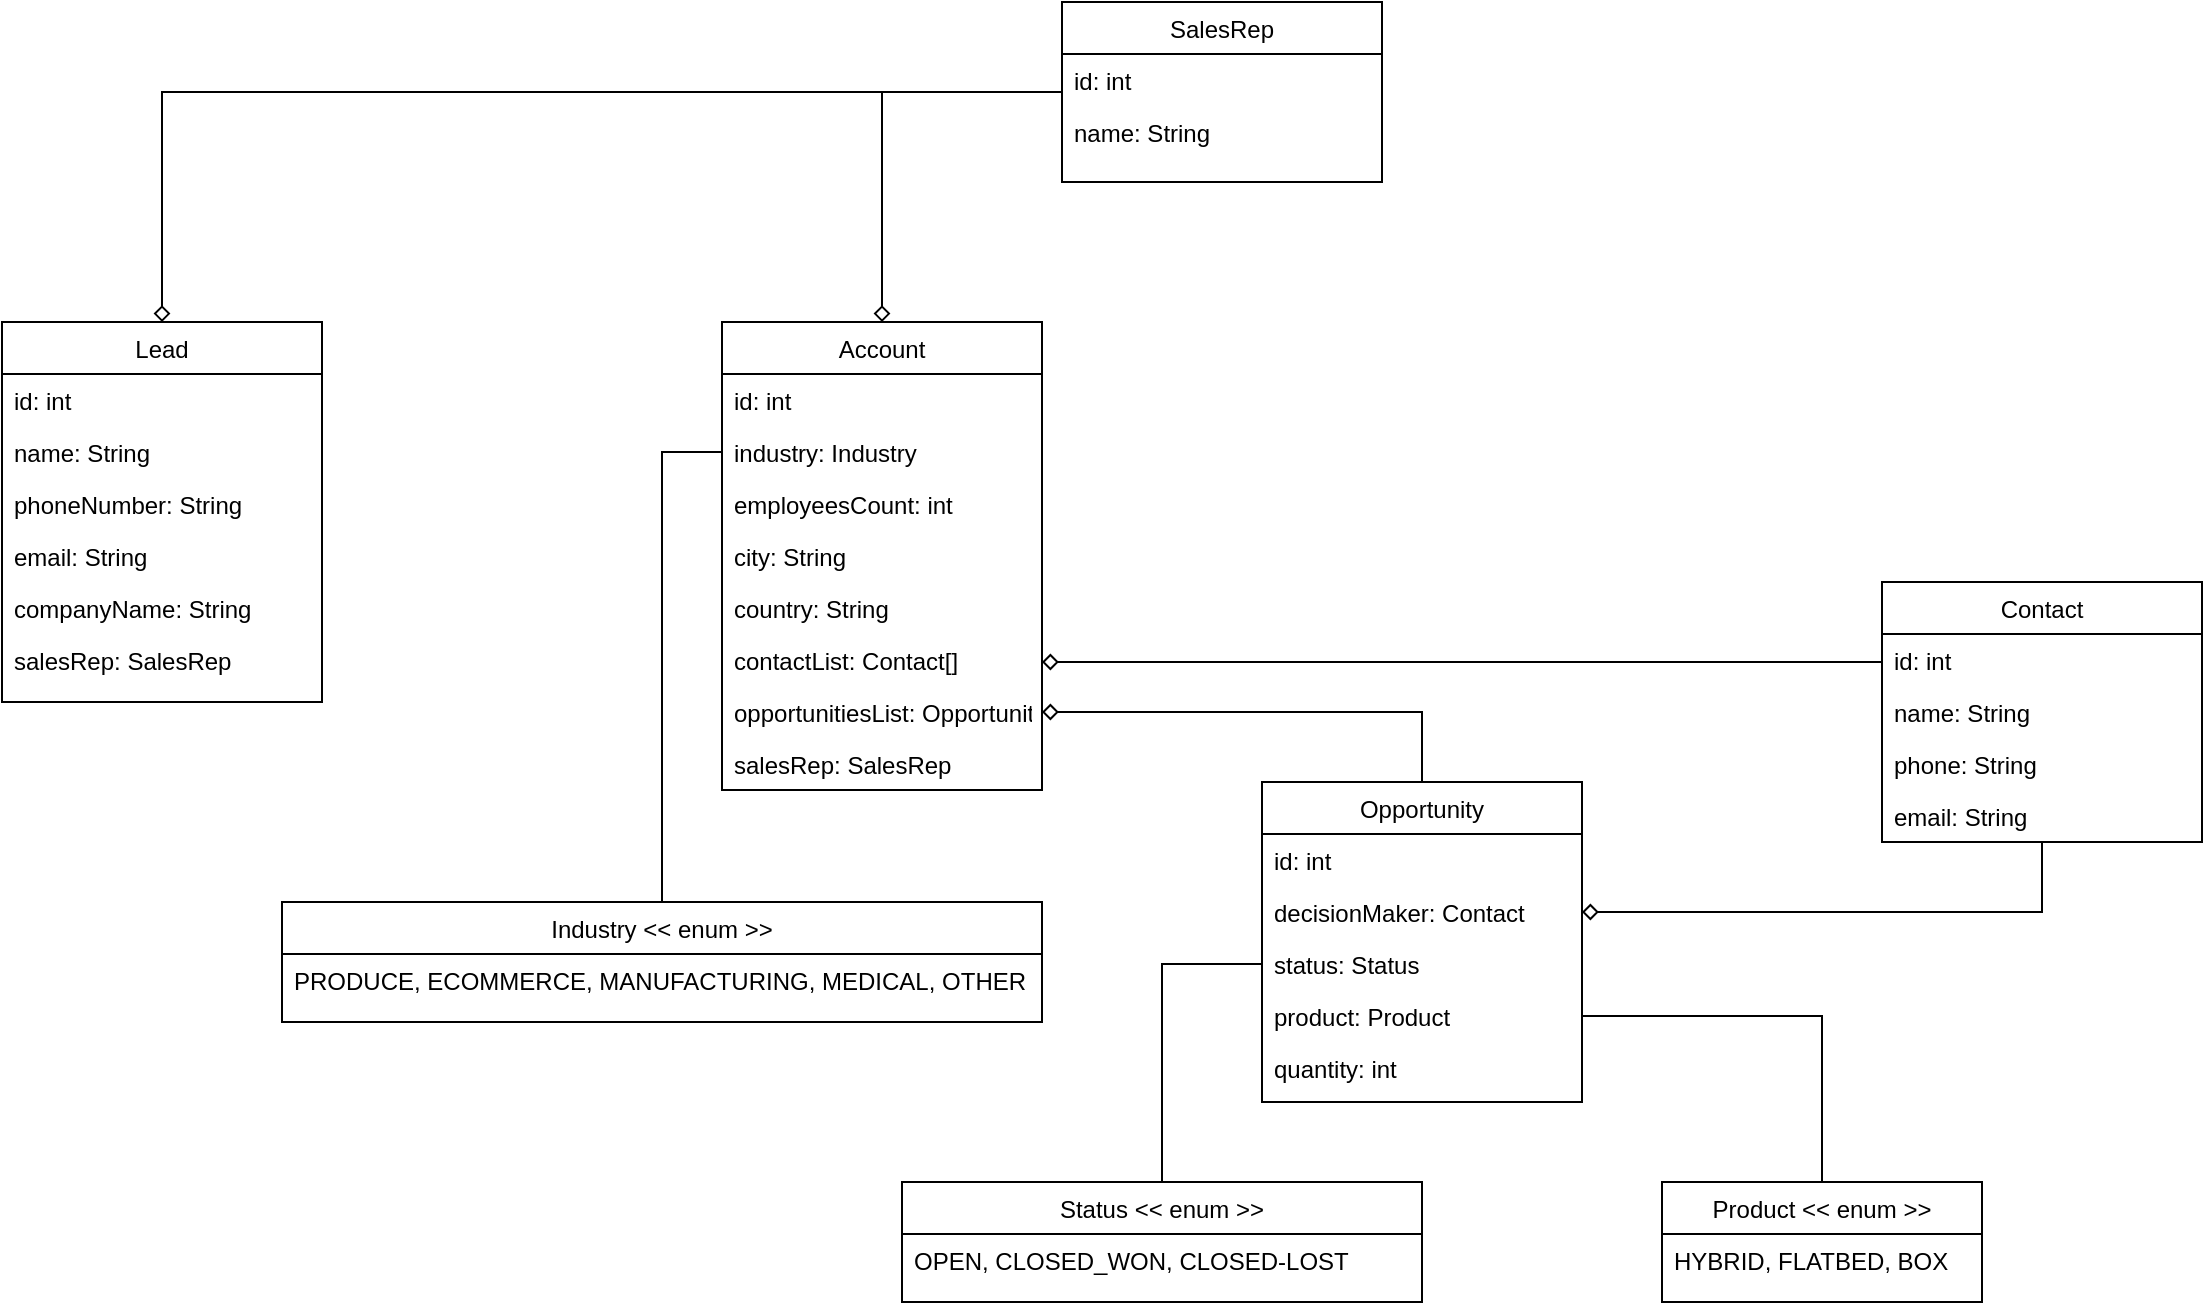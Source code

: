 <mxfile version="19.0.3" type="device"><diagram id="C5RBs43oDa-KdzZeNtuy" name="Page-1"><mxGraphModel dx="2013" dy="1991" grid="1" gridSize="10" guides="1" tooltips="1" connect="1" arrows="1" fold="1" page="1" pageScale="1" pageWidth="827" pageHeight="1169" math="0" shadow="0"><root><mxCell id="WIyWlLk6GJQsqaUBKTNV-0"/><mxCell id="WIyWlLk6GJQsqaUBKTNV-1" parent="WIyWlLk6GJQsqaUBKTNV-0"/><mxCell id="zkfFHV4jXpPFQw0GAbJ--0" value="Lead" style="swimlane;fontStyle=0;align=center;verticalAlign=top;childLayout=stackLayout;horizontal=1;startSize=26;horizontalStack=0;resizeParent=1;resizeLast=0;collapsible=1;marginBottom=0;rounded=0;shadow=0;strokeWidth=1;" parent="WIyWlLk6GJQsqaUBKTNV-1" vertex="1"><mxGeometry x="-560" y="110" width="160" height="190" as="geometry"><mxRectangle x="230" y="140" width="160" height="26" as="alternateBounds"/></mxGeometry></mxCell><mxCell id="c6gYtdJWWNHuCRGwtT2l-10" value="id: int" style="text;align=left;verticalAlign=top;spacingLeft=4;spacingRight=4;overflow=hidden;rotatable=0;points=[[0,0.5],[1,0.5]];portConstraint=eastwest;" parent="zkfFHV4jXpPFQw0GAbJ--0" vertex="1"><mxGeometry y="26" width="160" height="26" as="geometry"/></mxCell><mxCell id="zkfFHV4jXpPFQw0GAbJ--1" value="name: String" style="text;align=left;verticalAlign=top;spacingLeft=4;spacingRight=4;overflow=hidden;rotatable=0;points=[[0,0.5],[1,0.5]];portConstraint=eastwest;" parent="zkfFHV4jXpPFQw0GAbJ--0" vertex="1"><mxGeometry y="52" width="160" height="26" as="geometry"/></mxCell><mxCell id="zkfFHV4jXpPFQw0GAbJ--2" value="phoneNumber: String" style="text;align=left;verticalAlign=top;spacingLeft=4;spacingRight=4;overflow=hidden;rotatable=0;points=[[0,0.5],[1,0.5]];portConstraint=eastwest;rounded=0;shadow=0;html=0;" parent="zkfFHV4jXpPFQw0GAbJ--0" vertex="1"><mxGeometry y="78" width="160" height="26" as="geometry"/></mxCell><mxCell id="zkfFHV4jXpPFQw0GAbJ--3" value="email: String" style="text;align=left;verticalAlign=top;spacingLeft=4;spacingRight=4;overflow=hidden;rotatable=0;points=[[0,0.5],[1,0.5]];portConstraint=eastwest;rounded=0;shadow=0;html=0;" parent="zkfFHV4jXpPFQw0GAbJ--0" vertex="1"><mxGeometry y="104" width="160" height="26" as="geometry"/></mxCell><mxCell id="c6gYtdJWWNHuCRGwtT2l-9" value="companyName: String" style="text;align=left;verticalAlign=top;spacingLeft=4;spacingRight=4;overflow=hidden;rotatable=0;points=[[0,0.5],[1,0.5]];portConstraint=eastwest;rounded=0;shadow=0;html=0;" parent="zkfFHV4jXpPFQw0GAbJ--0" vertex="1"><mxGeometry y="130" width="160" height="26" as="geometry"/></mxCell><mxCell id="DrIhyflqLr_bFrKqRJ5u-6" value="salesRep: SalesRep" style="text;align=left;verticalAlign=top;spacingLeft=4;spacingRight=4;overflow=hidden;rotatable=0;points=[[0,0.5],[1,0.5]];portConstraint=eastwest;rounded=0;shadow=0;html=0;" vertex="1" parent="zkfFHV4jXpPFQw0GAbJ--0"><mxGeometry y="156" width="160" height="26" as="geometry"/></mxCell><mxCell id="Ro1PSNQykEGbdcAfcf3c-0" value="Account" style="swimlane;fontStyle=0;align=center;verticalAlign=top;childLayout=stackLayout;horizontal=1;startSize=26;horizontalStack=0;resizeParent=1;resizeLast=0;collapsible=1;marginBottom=0;rounded=0;shadow=0;strokeWidth=1;" parent="WIyWlLk6GJQsqaUBKTNV-1" vertex="1"><mxGeometry x="-200" y="110" width="160" height="234" as="geometry"><mxRectangle x="230" y="140" width="160" height="26" as="alternateBounds"/></mxGeometry></mxCell><mxCell id="c6gYtdJWWNHuCRGwtT2l-19" value="id: int" style="text;align=left;verticalAlign=top;spacingLeft=4;spacingRight=4;overflow=hidden;rotatable=0;points=[[0,0.5],[1,0.5]];portConstraint=eastwest;" parent="Ro1PSNQykEGbdcAfcf3c-0" vertex="1"><mxGeometry y="26" width="160" height="26" as="geometry"/></mxCell><mxCell id="Ro1PSNQykEGbdcAfcf3c-1" value="industry: Industry" style="text;align=left;verticalAlign=top;spacingLeft=4;spacingRight=4;overflow=hidden;rotatable=0;points=[[0,0.5],[1,0.5]];portConstraint=eastwest;" parent="Ro1PSNQykEGbdcAfcf3c-0" vertex="1"><mxGeometry y="52" width="160" height="26" as="geometry"/></mxCell><mxCell id="Ro1PSNQykEGbdcAfcf3c-2" value="employeesCount: int" style="text;align=left;verticalAlign=top;spacingLeft=4;spacingRight=4;overflow=hidden;rotatable=0;points=[[0,0.5],[1,0.5]];portConstraint=eastwest;rounded=0;shadow=0;html=0;" parent="Ro1PSNQykEGbdcAfcf3c-0" vertex="1"><mxGeometry y="78" width="160" height="26" as="geometry"/></mxCell><mxCell id="Ro1PSNQykEGbdcAfcf3c-3" value="city: String" style="text;align=left;verticalAlign=top;spacingLeft=4;spacingRight=4;overflow=hidden;rotatable=0;points=[[0,0.5],[1,0.5]];portConstraint=eastwest;rounded=0;shadow=0;html=0;" parent="Ro1PSNQykEGbdcAfcf3c-0" vertex="1"><mxGeometry y="104" width="160" height="26" as="geometry"/></mxCell><mxCell id="c6gYtdJWWNHuCRGwtT2l-11" value="country: String" style="text;align=left;verticalAlign=top;spacingLeft=4;spacingRight=4;overflow=hidden;rotatable=0;points=[[0,0.5],[1,0.5]];portConstraint=eastwest;rounded=0;shadow=0;html=0;" parent="Ro1PSNQykEGbdcAfcf3c-0" vertex="1"><mxGeometry y="130" width="160" height="26" as="geometry"/></mxCell><mxCell id="c6gYtdJWWNHuCRGwtT2l-12" value="contactList: Contact[]" style="text;align=left;verticalAlign=top;spacingLeft=4;spacingRight=4;overflow=hidden;rotatable=0;points=[[0,0.5],[1,0.5]];portConstraint=eastwest;rounded=0;shadow=0;html=0;" parent="Ro1PSNQykEGbdcAfcf3c-0" vertex="1"><mxGeometry y="156" width="160" height="26" as="geometry"/></mxCell><mxCell id="c6gYtdJWWNHuCRGwtT2l-13" value="opportunitiesList: Opportunity[]" style="text;align=left;verticalAlign=top;spacingLeft=4;spacingRight=4;overflow=hidden;rotatable=0;points=[[0,0.5],[1,0.5]];portConstraint=eastwest;rounded=0;shadow=0;html=0;" parent="Ro1PSNQykEGbdcAfcf3c-0" vertex="1"><mxGeometry y="182" width="160" height="26" as="geometry"/></mxCell><mxCell id="DrIhyflqLr_bFrKqRJ5u-7" value="salesRep: SalesRep" style="text;align=left;verticalAlign=top;spacingLeft=4;spacingRight=4;overflow=hidden;rotatable=0;points=[[0,0.5],[1,0.5]];portConstraint=eastwest;rounded=0;shadow=0;html=0;" vertex="1" parent="Ro1PSNQykEGbdcAfcf3c-0"><mxGeometry y="208" width="160" height="26" as="geometry"/></mxCell><mxCell id="Ro1PSNQykEGbdcAfcf3c-56" style="edgeStyle=orthogonalEdgeStyle;rounded=0;orthogonalLoop=1;jettySize=auto;html=1;entryX=1;entryY=0.5;entryDx=0;entryDy=0;endArrow=diamond;endFill=0;" parent="WIyWlLk6GJQsqaUBKTNV-1" source="Ro1PSNQykEGbdcAfcf3c-6" target="Ro1PSNQykEGbdcAfcf3c-13" edge="1"><mxGeometry relative="1" as="geometry"/></mxCell><mxCell id="c6gYtdJWWNHuCRGwtT2l-15" style="edgeStyle=orthogonalEdgeStyle;rounded=0;orthogonalLoop=1;jettySize=auto;html=1;endArrow=diamond;endFill=0;" parent="WIyWlLk6GJQsqaUBKTNV-1" source="Ro1PSNQykEGbdcAfcf3c-6" edge="1"><mxGeometry relative="1" as="geometry"><Array as="points"><mxPoint x="130" y="280"/><mxPoint x="130" y="280"/></Array><mxPoint x="-40" y="280" as="targetPoint"/></mxGeometry></mxCell><mxCell id="Ro1PSNQykEGbdcAfcf3c-6" value="Contact" style="swimlane;fontStyle=0;align=center;verticalAlign=top;childLayout=stackLayout;horizontal=1;startSize=26;horizontalStack=0;resizeParent=1;resizeLast=0;collapsible=1;marginBottom=0;rounded=0;shadow=0;strokeWidth=1;" parent="WIyWlLk6GJQsqaUBKTNV-1" vertex="1"><mxGeometry x="380" y="240" width="160" height="130" as="geometry"><mxRectangle x="230" y="140" width="160" height="26" as="alternateBounds"/></mxGeometry></mxCell><mxCell id="c6gYtdJWWNHuCRGwtT2l-17" value="id: int" style="text;align=left;verticalAlign=top;spacingLeft=4;spacingRight=4;overflow=hidden;rotatable=0;points=[[0,0.5],[1,0.5]];portConstraint=eastwest;" parent="Ro1PSNQykEGbdcAfcf3c-6" vertex="1"><mxGeometry y="26" width="160" height="26" as="geometry"/></mxCell><mxCell id="Ro1PSNQykEGbdcAfcf3c-7" value="name: String" style="text;align=left;verticalAlign=top;spacingLeft=4;spacingRight=4;overflow=hidden;rotatable=0;points=[[0,0.5],[1,0.5]];portConstraint=eastwest;" parent="Ro1PSNQykEGbdcAfcf3c-6" vertex="1"><mxGeometry y="52" width="160" height="26" as="geometry"/></mxCell><mxCell id="Ro1PSNQykEGbdcAfcf3c-8" value="phone: String" style="text;align=left;verticalAlign=top;spacingLeft=4;spacingRight=4;overflow=hidden;rotatable=0;points=[[0,0.5],[1,0.5]];portConstraint=eastwest;rounded=0;shadow=0;html=0;" parent="Ro1PSNQykEGbdcAfcf3c-6" vertex="1"><mxGeometry y="78" width="160" height="26" as="geometry"/></mxCell><mxCell id="Ro1PSNQykEGbdcAfcf3c-9" value="email: String" style="text;align=left;verticalAlign=top;spacingLeft=4;spacingRight=4;overflow=hidden;rotatable=0;points=[[0,0.5],[1,0.5]];portConstraint=eastwest;rounded=0;shadow=0;html=0;" parent="Ro1PSNQykEGbdcAfcf3c-6" vertex="1"><mxGeometry y="104" width="160" height="26" as="geometry"/></mxCell><mxCell id="c6gYtdJWWNHuCRGwtT2l-14" style="edgeStyle=orthogonalEdgeStyle;rounded=0;orthogonalLoop=1;jettySize=auto;html=1;entryX=1;entryY=0.5;entryDx=0;entryDy=0;endArrow=diamond;endFill=0;" parent="WIyWlLk6GJQsqaUBKTNV-1" source="Ro1PSNQykEGbdcAfcf3c-12" target="c6gYtdJWWNHuCRGwtT2l-13" edge="1"><mxGeometry relative="1" as="geometry"/></mxCell><mxCell id="Ro1PSNQykEGbdcAfcf3c-12" value="Opportunity" style="swimlane;fontStyle=0;align=center;verticalAlign=top;childLayout=stackLayout;horizontal=1;startSize=26;horizontalStack=0;resizeParent=1;resizeLast=0;collapsible=1;marginBottom=0;rounded=0;shadow=0;strokeWidth=1;" parent="WIyWlLk6GJQsqaUBKTNV-1" vertex="1"><mxGeometry x="70" y="340" width="160" height="160" as="geometry"><mxRectangle x="230" y="140" width="160" height="26" as="alternateBounds"/></mxGeometry></mxCell><mxCell id="c6gYtdJWWNHuCRGwtT2l-16" value="id: int" style="text;align=left;verticalAlign=top;spacingLeft=4;spacingRight=4;overflow=hidden;rotatable=0;points=[[0,0.5],[1,0.5]];portConstraint=eastwest;" parent="Ro1PSNQykEGbdcAfcf3c-12" vertex="1"><mxGeometry y="26" width="160" height="26" as="geometry"/></mxCell><mxCell id="Ro1PSNQykEGbdcAfcf3c-13" value="decisionMaker: Contact" style="text;align=left;verticalAlign=top;spacingLeft=4;spacingRight=4;overflow=hidden;rotatable=0;points=[[0,0.5],[1,0.5]];portConstraint=eastwest;" parent="Ro1PSNQykEGbdcAfcf3c-12" vertex="1"><mxGeometry y="52" width="160" height="26" as="geometry"/></mxCell><mxCell id="Ro1PSNQykEGbdcAfcf3c-40" value="status: Status" style="text;align=left;verticalAlign=top;spacingLeft=4;spacingRight=4;overflow=hidden;rotatable=0;points=[[0,0.5],[1,0.5]];portConstraint=eastwest;" parent="Ro1PSNQykEGbdcAfcf3c-12" vertex="1"><mxGeometry y="78" width="160" height="26" as="geometry"/></mxCell><mxCell id="Ro1PSNQykEGbdcAfcf3c-55" value="product: Product" style="text;align=left;verticalAlign=top;spacingLeft=4;spacingRight=4;overflow=hidden;rotatable=0;points=[[0,0.5],[1,0.5]];portConstraint=eastwest;" parent="Ro1PSNQykEGbdcAfcf3c-12" vertex="1"><mxGeometry y="104" width="160" height="26" as="geometry"/></mxCell><mxCell id="c6gYtdJWWNHuCRGwtT2l-1" value="quantity: int" style="text;align=left;verticalAlign=top;spacingLeft=4;spacingRight=4;overflow=hidden;rotatable=0;points=[[0,0.5],[1,0.5]];portConstraint=eastwest;" parent="Ro1PSNQykEGbdcAfcf3c-12" vertex="1"><mxGeometry y="130" width="160" height="26" as="geometry"/></mxCell><mxCell id="c6gYtdJWWNHuCRGwtT2l-0" style="edgeStyle=orthogonalEdgeStyle;rounded=0;orthogonalLoop=1;jettySize=auto;html=1;entryX=1;entryY=0.5;entryDx=0;entryDy=0;endArrow=none;endFill=0;" parent="WIyWlLk6GJQsqaUBKTNV-1" source="Ro1PSNQykEGbdcAfcf3c-30" target="Ro1PSNQykEGbdcAfcf3c-55" edge="1"><mxGeometry relative="1" as="geometry"/></mxCell><mxCell id="Ro1PSNQykEGbdcAfcf3c-30" value="Product &lt;&lt; enum &gt;&gt;" style="swimlane;fontStyle=0;align=center;verticalAlign=top;childLayout=stackLayout;horizontal=1;startSize=26;horizontalStack=0;resizeParent=1;resizeLast=0;collapsible=1;marginBottom=0;rounded=0;shadow=0;strokeWidth=1;" parent="WIyWlLk6GJQsqaUBKTNV-1" vertex="1"><mxGeometry x="270" y="540" width="160" height="60" as="geometry"><mxRectangle x="230" y="140" width="160" height="26" as="alternateBounds"/></mxGeometry></mxCell><mxCell id="c6gYtdJWWNHuCRGwtT2l-18" value="HYBRID, FLATBED, BOX" style="text;align=left;verticalAlign=top;spacingLeft=4;spacingRight=4;overflow=hidden;rotatable=0;points=[[0,0.5],[1,0.5]];portConstraint=eastwest;rounded=0;shadow=0;html=0;" parent="Ro1PSNQykEGbdcAfcf3c-30" vertex="1"><mxGeometry y="26" width="160" height="26" as="geometry"/></mxCell><mxCell id="Ro1PSNQykEGbdcAfcf3c-48" style="edgeStyle=orthogonalEdgeStyle;rounded=0;orthogonalLoop=1;jettySize=auto;html=1;entryX=0;entryY=0.5;entryDx=0;entryDy=0;endArrow=none;endFill=0;" parent="WIyWlLk6GJQsqaUBKTNV-1" source="Ro1PSNQykEGbdcAfcf3c-42" target="Ro1PSNQykEGbdcAfcf3c-40" edge="1"><mxGeometry relative="1" as="geometry"/></mxCell><mxCell id="Ro1PSNQykEGbdcAfcf3c-42" value="Status &lt;&lt; enum &gt;&gt;" style="swimlane;fontStyle=0;align=center;verticalAlign=top;childLayout=stackLayout;horizontal=1;startSize=26;horizontalStack=0;resizeParent=1;resizeLast=0;collapsible=1;marginBottom=0;rounded=0;shadow=0;strokeWidth=1;" parent="WIyWlLk6GJQsqaUBKTNV-1" vertex="1"><mxGeometry x="-110" y="540" width="260" height="60" as="geometry"><mxRectangle x="230" y="140" width="160" height="26" as="alternateBounds"/></mxGeometry></mxCell><mxCell id="Ro1PSNQykEGbdcAfcf3c-43" value="OPEN, CLOSED_WON, CLOSED-LOST" style="text;align=left;verticalAlign=top;spacingLeft=4;spacingRight=4;overflow=hidden;rotatable=0;points=[[0,0.5],[1,0.5]];portConstraint=eastwest;" parent="Ro1PSNQykEGbdcAfcf3c-42" vertex="1"><mxGeometry y="26" width="260" height="26" as="geometry"/></mxCell><mxCell id="c6gYtdJWWNHuCRGwtT2l-22" style="edgeStyle=orthogonalEdgeStyle;rounded=0;orthogonalLoop=1;jettySize=auto;html=1;entryX=0;entryY=0.5;entryDx=0;entryDy=0;endArrow=none;endFill=0;" parent="WIyWlLk6GJQsqaUBKTNV-1" source="c6gYtdJWWNHuCRGwtT2l-20" target="Ro1PSNQykEGbdcAfcf3c-1" edge="1"><mxGeometry relative="1" as="geometry"/></mxCell><mxCell id="c6gYtdJWWNHuCRGwtT2l-20" value="Industry &lt;&lt; enum &gt;&gt;" style="swimlane;fontStyle=0;align=center;verticalAlign=top;childLayout=stackLayout;horizontal=1;startSize=26;horizontalStack=0;resizeParent=1;resizeLast=0;collapsible=1;marginBottom=0;rounded=0;shadow=0;strokeWidth=1;" parent="WIyWlLk6GJQsqaUBKTNV-1" vertex="1"><mxGeometry x="-420" y="400" width="380" height="60" as="geometry"><mxRectangle x="230" y="140" width="160" height="26" as="alternateBounds"/></mxGeometry></mxCell><mxCell id="c6gYtdJWWNHuCRGwtT2l-21" value="PRODUCE, ECOMMERCE, MANUFACTURING, MEDICAL, OTHER" style="text;align=left;verticalAlign=top;spacingLeft=4;spacingRight=4;overflow=hidden;rotatable=0;points=[[0,0.5],[1,0.5]];portConstraint=eastwest;" parent="c6gYtdJWWNHuCRGwtT2l-20" vertex="1"><mxGeometry y="26" width="380" height="26" as="geometry"/></mxCell><mxCell id="DrIhyflqLr_bFrKqRJ5u-8" style="edgeStyle=orthogonalEdgeStyle;rounded=0;orthogonalLoop=1;jettySize=auto;html=1;entryX=0.5;entryY=0;entryDx=0;entryDy=0;endArrow=diamond;endFill=0;" edge="1" parent="WIyWlLk6GJQsqaUBKTNV-1" source="DrIhyflqLr_bFrKqRJ5u-0" target="Ro1PSNQykEGbdcAfcf3c-0"><mxGeometry relative="1" as="geometry"/></mxCell><mxCell id="DrIhyflqLr_bFrKqRJ5u-9" style="edgeStyle=orthogonalEdgeStyle;rounded=0;orthogonalLoop=1;jettySize=auto;html=1;entryX=0.5;entryY=0;entryDx=0;entryDy=0;endArrow=diamond;endFill=0;" edge="1" parent="WIyWlLk6GJQsqaUBKTNV-1" source="DrIhyflqLr_bFrKqRJ5u-0" target="zkfFHV4jXpPFQw0GAbJ--0"><mxGeometry relative="1" as="geometry"/></mxCell><mxCell id="DrIhyflqLr_bFrKqRJ5u-0" value="SalesRep" style="swimlane;fontStyle=0;align=center;verticalAlign=top;childLayout=stackLayout;horizontal=1;startSize=26;horizontalStack=0;resizeParent=1;resizeLast=0;collapsible=1;marginBottom=0;rounded=0;shadow=0;strokeWidth=1;" vertex="1" parent="WIyWlLk6GJQsqaUBKTNV-1"><mxGeometry x="-30" y="-50" width="160" height="90" as="geometry"><mxRectangle x="230" y="140" width="160" height="26" as="alternateBounds"/></mxGeometry></mxCell><mxCell id="DrIhyflqLr_bFrKqRJ5u-1" value="id: int" style="text;align=left;verticalAlign=top;spacingLeft=4;spacingRight=4;overflow=hidden;rotatable=0;points=[[0,0.5],[1,0.5]];portConstraint=eastwest;" vertex="1" parent="DrIhyflqLr_bFrKqRJ5u-0"><mxGeometry y="26" width="160" height="26" as="geometry"/></mxCell><mxCell id="DrIhyflqLr_bFrKqRJ5u-2" value="name: String" style="text;align=left;verticalAlign=top;spacingLeft=4;spacingRight=4;overflow=hidden;rotatable=0;points=[[0,0.5],[1,0.5]];portConstraint=eastwest;" vertex="1" parent="DrIhyflqLr_bFrKqRJ5u-0"><mxGeometry y="52" width="160" height="26" as="geometry"/></mxCell></root></mxGraphModel></diagram></mxfile>